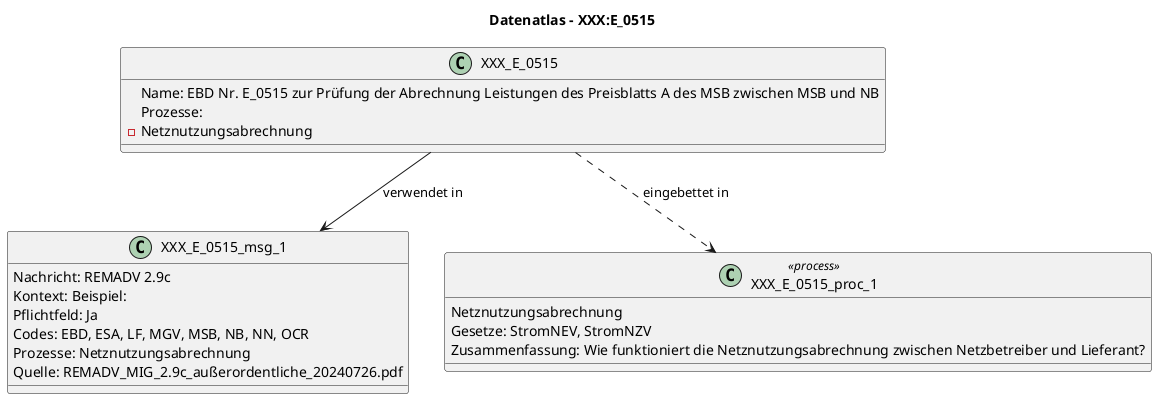 @startuml
title Datenatlas – XXX:E_0515
class XXX_E_0515 {
  Name: EBD Nr. E_0515 zur Prüfung der Abrechnung Leistungen des Preisblatts A des MSB zwischen MSB und NB
  Prozesse:
    - Netznutzungsabrechnung
}
class XXX_E_0515_msg_1 {
  Nachricht: REMADV 2.9c
  Kontext: Beispiel:
  Pflichtfeld: Ja
  Codes: EBD, ESA, LF, MGV, MSB, NB, NN, OCR
  Prozesse: Netznutzungsabrechnung
  Quelle: REMADV_MIG_2.9c_außerordentliche_20240726.pdf
}
XXX_E_0515 --> XXX_E_0515_msg_1 : verwendet in
class XXX_E_0515_proc_1 <<process>> {
  Netznutzungsabrechnung
  Gesetze: StromNEV, StromNZV
  Zusammenfassung: Wie funktioniert die Netznutzungsabrechnung zwischen Netzbetreiber und Lieferant?
}
XXX_E_0515 ..> XXX_E_0515_proc_1 : eingebettet in
@enduml